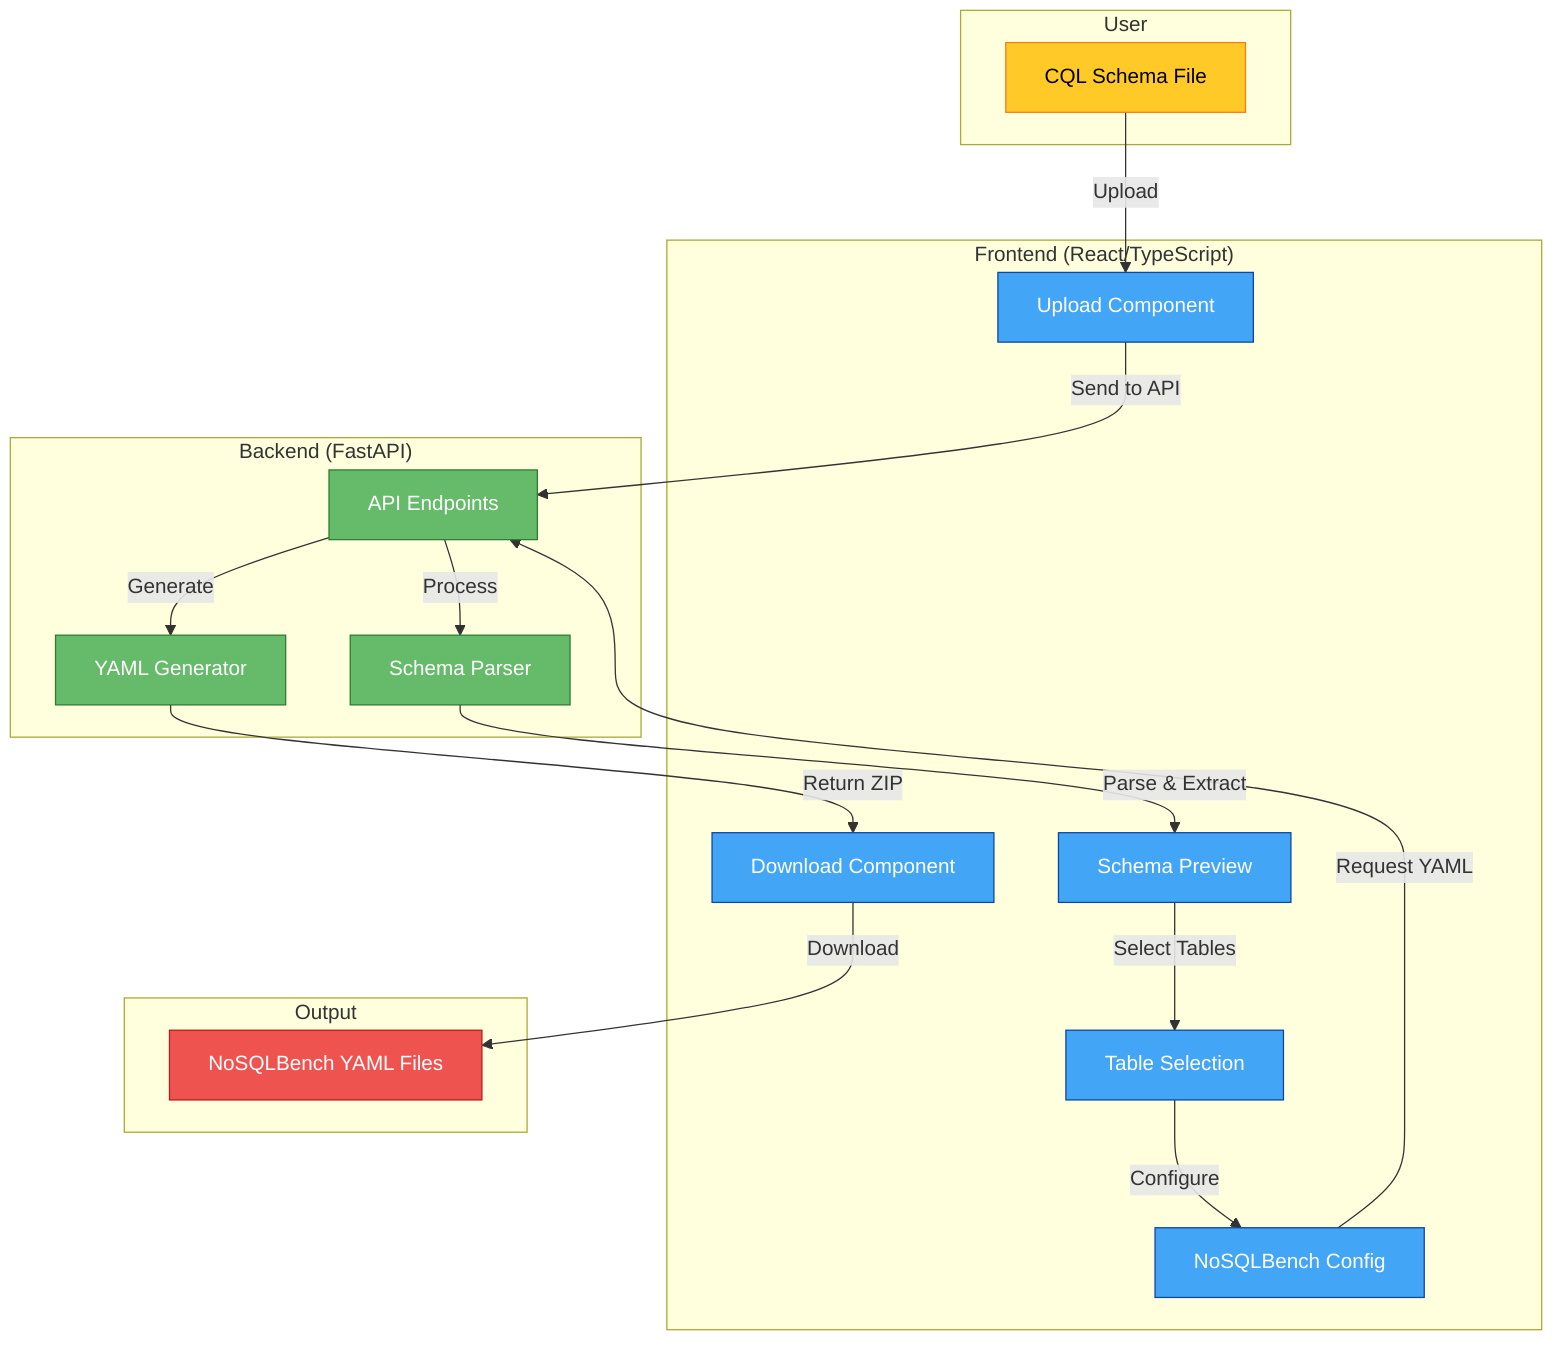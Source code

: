 flowchart TB
    subgraph User
        A[CQL Schema File]
    end
    
    subgraph "Frontend (React/TypeScript)"
        B[Upload Component]
        C[Schema Preview]
        D[Table Selection]
        E[NoSQLBench Config]
        F[Download Component]
    end
    
    subgraph "Backend (FastAPI)"
        G[Schema Parser]
        H[YAML Generator]
        I[API Endpoints]
    end
    
    subgraph "Output"
        J[NoSQLBench YAML Files]
    end
    
    A -->|Upload| B
    B -->|Send to API| I
    I -->|Process| G
    G -->|Parse & Extract| C
    C -->|Select Tables| D
    D -->|Configure| E
    E -->|Request YAML| I
    I -->|Generate| H
    H -->|Return ZIP| F
    F -->|Download| J
    
    classDef frontend fill:#42a5f5,stroke:#0d47a1,color:white;
    classDef backend fill:#66bb6a,stroke:#2e7d32,color:white;
    classDef user fill:#ffca28,stroke:#f57f17,color:black;
    classDef output fill:#ef5350,stroke:#b71c1c,color:white;
    
    class A user;
    class B,C,D,E,F frontend;
    class G,H,I backend;
    class J output;